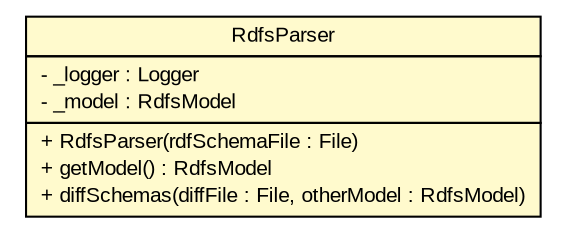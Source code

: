 #!/usr/local/bin/dot
#
# Class diagram 
# Generated by UMLGraph version R5_6_6-6-g3bdff0 (http://www.umlgraph.org/)
#

digraph G {
	edge [fontname="arial",fontsize=10,labelfontname="arial",labelfontsize=10];
	node [fontname="arial",fontsize=10,shape=plaintext];
	nodesep=0.25;
	ranksep=0.5;
	// org.tanjakostic.jcleancim.experimental.builder.rdfs.RdfsParser
	c170285 [label=<<table title="org.tanjakostic.jcleancim.experimental.builder.rdfs.RdfsParser" border="0" cellborder="1" cellspacing="0" cellpadding="2" port="p" bgcolor="lemonChiffon" href="./RdfsParser.html">
		<tr><td><table border="0" cellspacing="0" cellpadding="1">
<tr><td align="center" balign="center"> RdfsParser </td></tr>
		</table></td></tr>
		<tr><td><table border="0" cellspacing="0" cellpadding="1">
<tr><td align="left" balign="left"> - _logger : Logger </td></tr>
<tr><td align="left" balign="left"> - _model : RdfsModel </td></tr>
		</table></td></tr>
		<tr><td><table border="0" cellspacing="0" cellpadding="1">
<tr><td align="left" balign="left"> + RdfsParser(rdfSchemaFile : File) </td></tr>
<tr><td align="left" balign="left"> + getModel() : RdfsModel </td></tr>
<tr><td align="left" balign="left"> + diffSchemas(diffFile : File, otherModel : RdfsModel) </td></tr>
		</table></td></tr>
		</table>>, URL="./RdfsParser.html", fontname="arial", fontcolor="black", fontsize=10.0];
}


